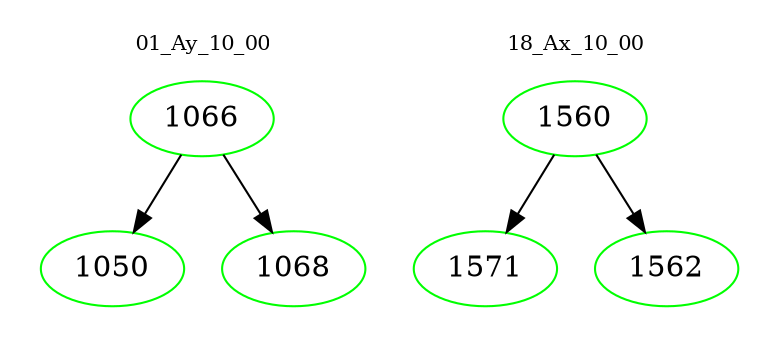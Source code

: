 digraph{
subgraph cluster_0 {
color = white
label = "01_Ay_10_00";
fontsize=10;
T0_1066 [label="1066", color="green"]
T0_1066 -> T0_1050 [color="black"]
T0_1050 [label="1050", color="green"]
T0_1066 -> T0_1068 [color="black"]
T0_1068 [label="1068", color="green"]
}
subgraph cluster_1 {
color = white
label = "18_Ax_10_00";
fontsize=10;
T1_1560 [label="1560", color="green"]
T1_1560 -> T1_1571 [color="black"]
T1_1571 [label="1571", color="green"]
T1_1560 -> T1_1562 [color="black"]
T1_1562 [label="1562", color="green"]
}
}
